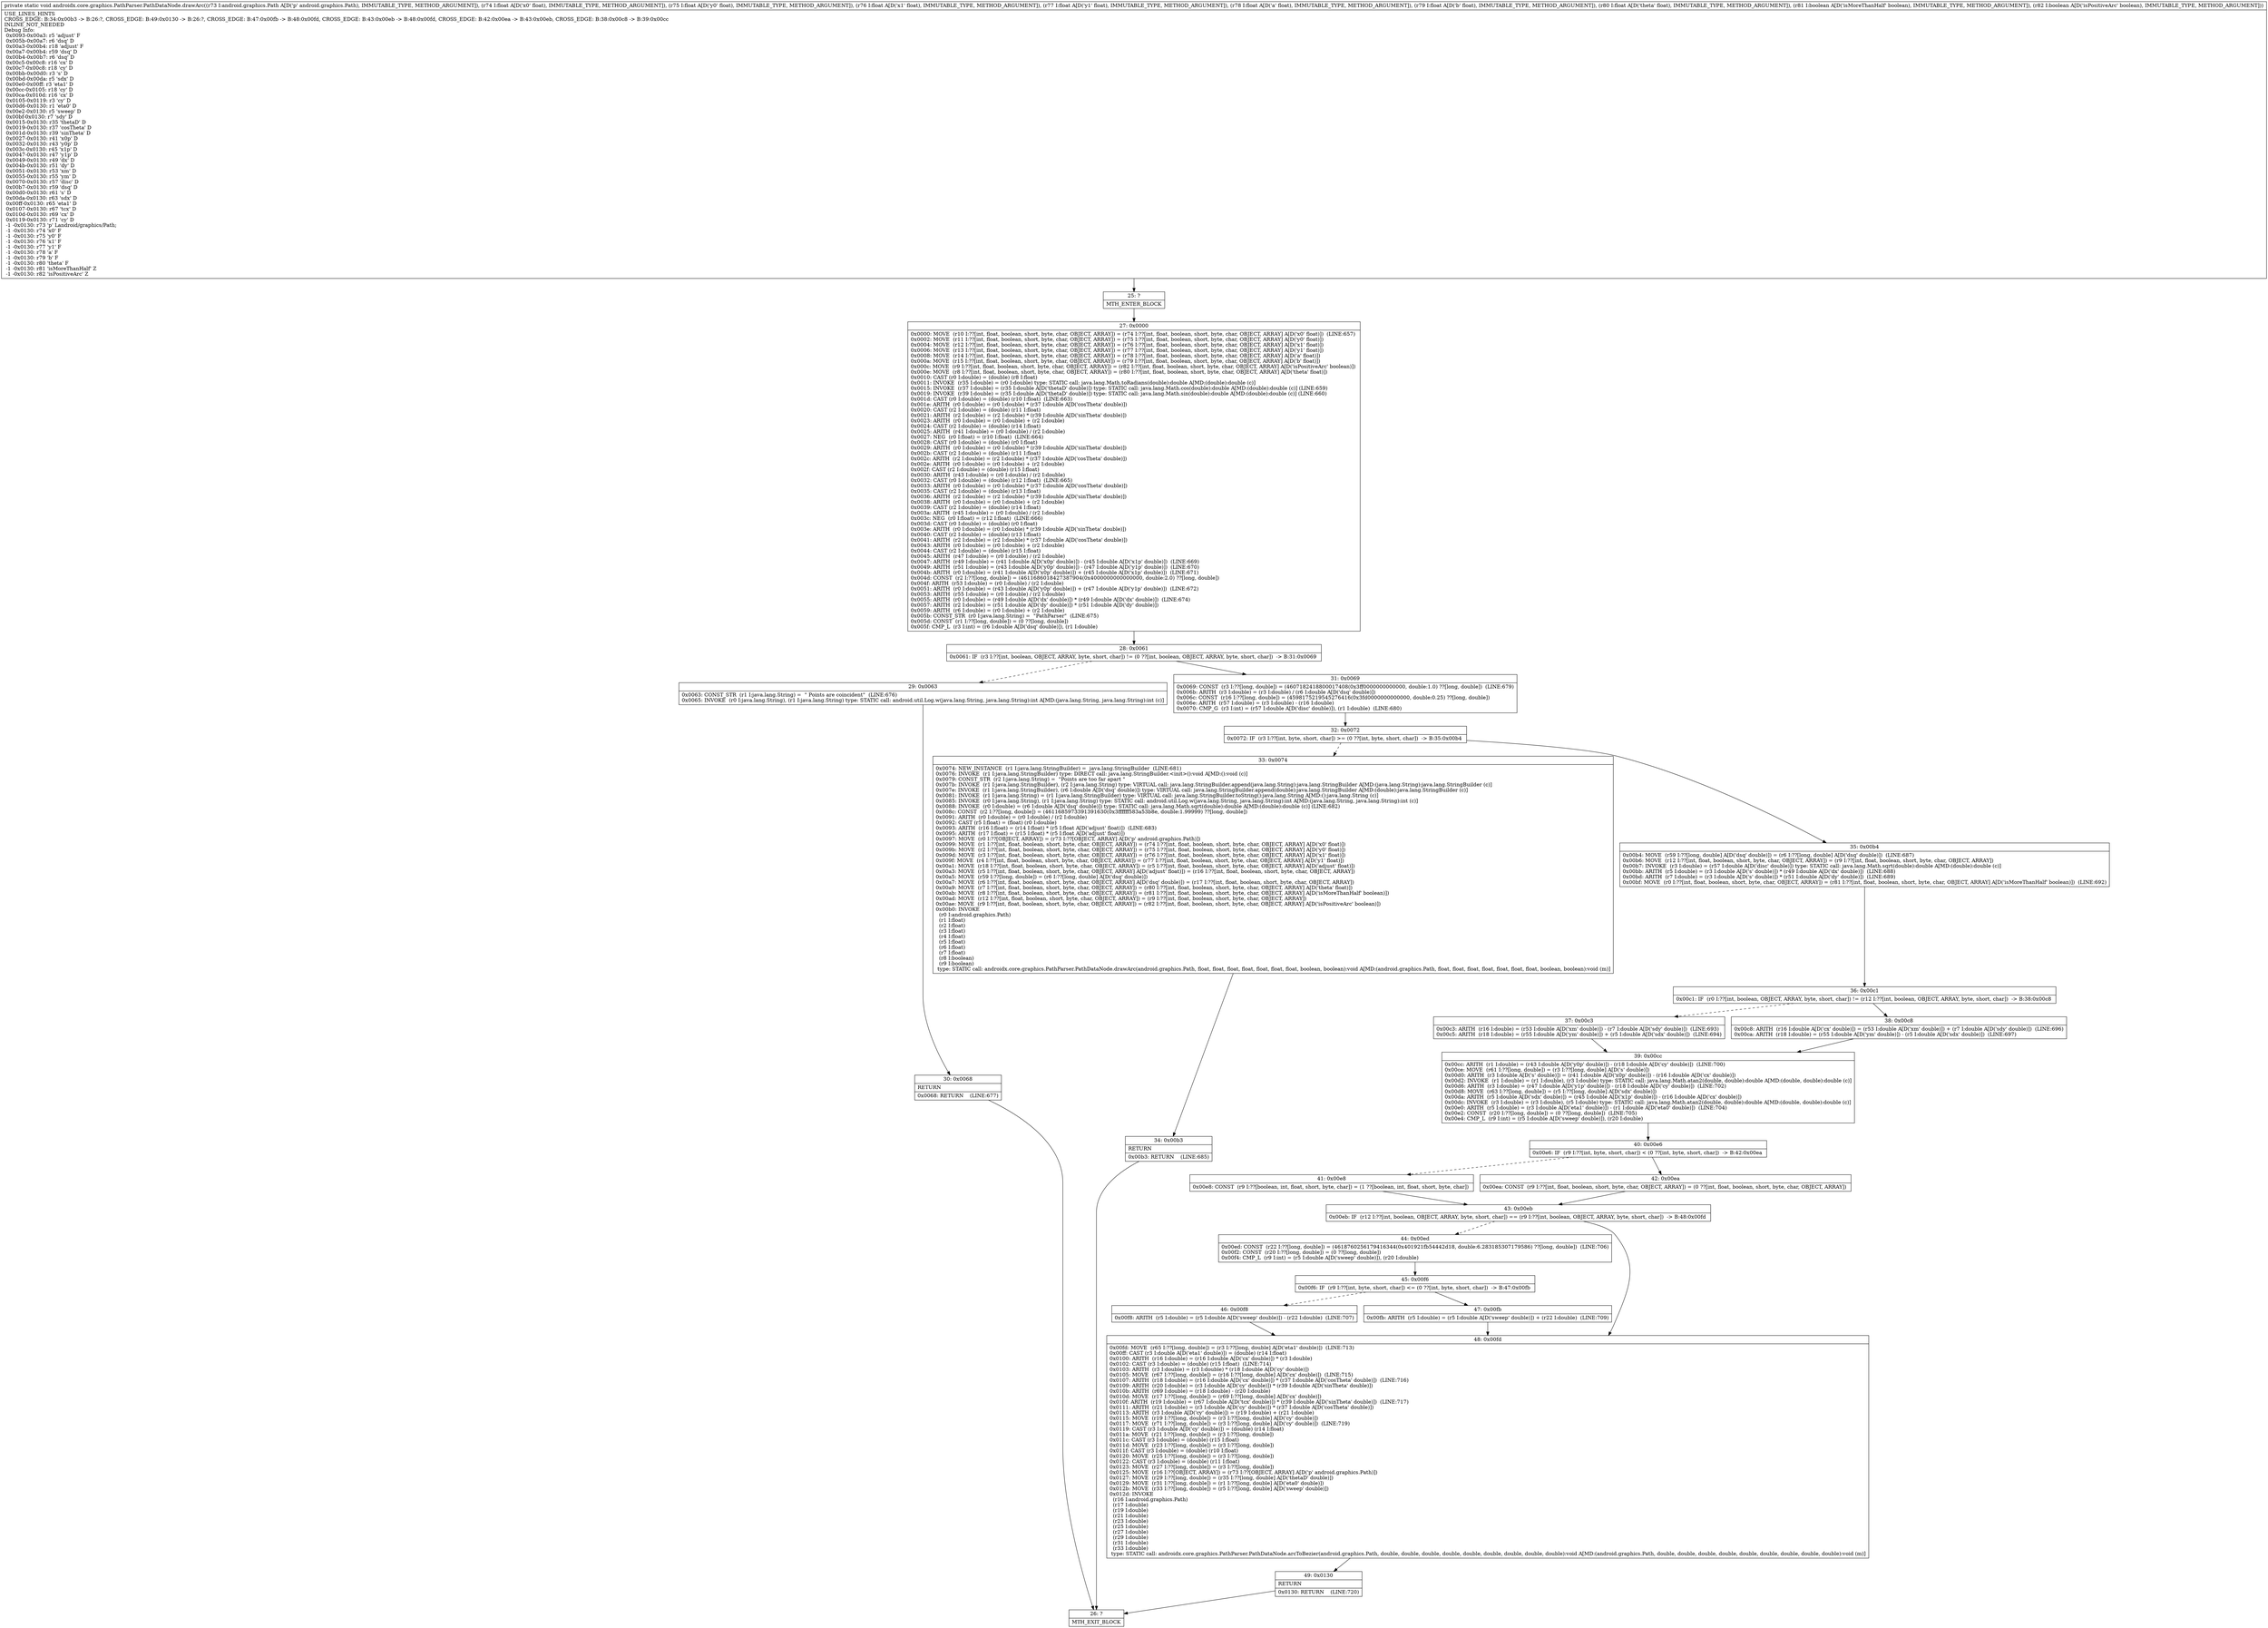 digraph "CFG forandroidx.core.graphics.PathParser.PathDataNode.drawArc(Landroid\/graphics\/Path;FFFFFFFZZ)V" {
Node_25 [shape=record,label="{25\:\ ?|MTH_ENTER_BLOCK\l}"];
Node_27 [shape=record,label="{27\:\ 0x0000|0x0000: MOVE  (r10 I:??[int, float, boolean, short, byte, char, OBJECT, ARRAY]) = (r74 I:??[int, float, boolean, short, byte, char, OBJECT, ARRAY] A[D('x0' float)])  (LINE:657)\l0x0002: MOVE  (r11 I:??[int, float, boolean, short, byte, char, OBJECT, ARRAY]) = (r75 I:??[int, float, boolean, short, byte, char, OBJECT, ARRAY] A[D('y0' float)]) \l0x0004: MOVE  (r12 I:??[int, float, boolean, short, byte, char, OBJECT, ARRAY]) = (r76 I:??[int, float, boolean, short, byte, char, OBJECT, ARRAY] A[D('x1' float)]) \l0x0006: MOVE  (r13 I:??[int, float, boolean, short, byte, char, OBJECT, ARRAY]) = (r77 I:??[int, float, boolean, short, byte, char, OBJECT, ARRAY] A[D('y1' float)]) \l0x0008: MOVE  (r14 I:??[int, float, boolean, short, byte, char, OBJECT, ARRAY]) = (r78 I:??[int, float, boolean, short, byte, char, OBJECT, ARRAY] A[D('a' float)]) \l0x000a: MOVE  (r15 I:??[int, float, boolean, short, byte, char, OBJECT, ARRAY]) = (r79 I:??[int, float, boolean, short, byte, char, OBJECT, ARRAY] A[D('b' float)]) \l0x000c: MOVE  (r9 I:??[int, float, boolean, short, byte, char, OBJECT, ARRAY]) = (r82 I:??[int, float, boolean, short, byte, char, OBJECT, ARRAY] A[D('isPositiveArc' boolean)]) \l0x000e: MOVE  (r8 I:??[int, float, boolean, short, byte, char, OBJECT, ARRAY]) = (r80 I:??[int, float, boolean, short, byte, char, OBJECT, ARRAY] A[D('theta' float)]) \l0x0010: CAST (r0 I:double) = (double) (r8 I:float) \l0x0011: INVOKE  (r35 I:double) = (r0 I:double) type: STATIC call: java.lang.Math.toRadians(double):double A[MD:(double):double (c)]\l0x0015: INVOKE  (r37 I:double) = (r35 I:double A[D('thetaD' double)]) type: STATIC call: java.lang.Math.cos(double):double A[MD:(double):double (c)] (LINE:659)\l0x0019: INVOKE  (r39 I:double) = (r35 I:double A[D('thetaD' double)]) type: STATIC call: java.lang.Math.sin(double):double A[MD:(double):double (c)] (LINE:660)\l0x001d: CAST (r0 I:double) = (double) (r10 I:float)  (LINE:663)\l0x001e: ARITH  (r0 I:double) = (r0 I:double) * (r37 I:double A[D('cosTheta' double)]) \l0x0020: CAST (r2 I:double) = (double) (r11 I:float) \l0x0021: ARITH  (r2 I:double) = (r2 I:double) * (r39 I:double A[D('sinTheta' double)]) \l0x0023: ARITH  (r0 I:double) = (r0 I:double) + (r2 I:double) \l0x0024: CAST (r2 I:double) = (double) (r14 I:float) \l0x0025: ARITH  (r41 I:double) = (r0 I:double) \/ (r2 I:double) \l0x0027: NEG  (r0 I:float) = (r10 I:float)  (LINE:664)\l0x0028: CAST (r0 I:double) = (double) (r0 I:float) \l0x0029: ARITH  (r0 I:double) = (r0 I:double) * (r39 I:double A[D('sinTheta' double)]) \l0x002b: CAST (r2 I:double) = (double) (r11 I:float) \l0x002c: ARITH  (r2 I:double) = (r2 I:double) * (r37 I:double A[D('cosTheta' double)]) \l0x002e: ARITH  (r0 I:double) = (r0 I:double) + (r2 I:double) \l0x002f: CAST (r2 I:double) = (double) (r15 I:float) \l0x0030: ARITH  (r43 I:double) = (r0 I:double) \/ (r2 I:double) \l0x0032: CAST (r0 I:double) = (double) (r12 I:float)  (LINE:665)\l0x0033: ARITH  (r0 I:double) = (r0 I:double) * (r37 I:double A[D('cosTheta' double)]) \l0x0035: CAST (r2 I:double) = (double) (r13 I:float) \l0x0036: ARITH  (r2 I:double) = (r2 I:double) * (r39 I:double A[D('sinTheta' double)]) \l0x0038: ARITH  (r0 I:double) = (r0 I:double) + (r2 I:double) \l0x0039: CAST (r2 I:double) = (double) (r14 I:float) \l0x003a: ARITH  (r45 I:double) = (r0 I:double) \/ (r2 I:double) \l0x003c: NEG  (r0 I:float) = (r12 I:float)  (LINE:666)\l0x003d: CAST (r0 I:double) = (double) (r0 I:float) \l0x003e: ARITH  (r0 I:double) = (r0 I:double) * (r39 I:double A[D('sinTheta' double)]) \l0x0040: CAST (r2 I:double) = (double) (r13 I:float) \l0x0041: ARITH  (r2 I:double) = (r2 I:double) * (r37 I:double A[D('cosTheta' double)]) \l0x0043: ARITH  (r0 I:double) = (r0 I:double) + (r2 I:double) \l0x0044: CAST (r2 I:double) = (double) (r15 I:float) \l0x0045: ARITH  (r47 I:double) = (r0 I:double) \/ (r2 I:double) \l0x0047: ARITH  (r49 I:double) = (r41 I:double A[D('x0p' double)]) \- (r45 I:double A[D('x1p' double)])  (LINE:669)\l0x0049: ARITH  (r51 I:double) = (r43 I:double A[D('y0p' double)]) \- (r47 I:double A[D('y1p' double)])  (LINE:670)\l0x004b: ARITH  (r0 I:double) = (r41 I:double A[D('x0p' double)]) + (r45 I:double A[D('x1p' double)])  (LINE:671)\l0x004d: CONST  (r2 I:??[long, double]) = (4611686018427387904(0x4000000000000000, double:2.0) ??[long, double]) \l0x004f: ARITH  (r53 I:double) = (r0 I:double) \/ (r2 I:double) \l0x0051: ARITH  (r0 I:double) = (r43 I:double A[D('y0p' double)]) + (r47 I:double A[D('y1p' double)])  (LINE:672)\l0x0053: ARITH  (r55 I:double) = (r0 I:double) \/ (r2 I:double) \l0x0055: ARITH  (r0 I:double) = (r49 I:double A[D('dx' double)]) * (r49 I:double A[D('dx' double)])  (LINE:674)\l0x0057: ARITH  (r2 I:double) = (r51 I:double A[D('dy' double)]) * (r51 I:double A[D('dy' double)]) \l0x0059: ARITH  (r6 I:double) = (r0 I:double) + (r2 I:double) \l0x005b: CONST_STR  (r0 I:java.lang.String) =  \"PathParser\"  (LINE:675)\l0x005d: CONST  (r1 I:??[long, double]) = (0 ??[long, double]) \l0x005f: CMP_L  (r3 I:int) = (r6 I:double A[D('dsq' double)]), (r1 I:double) \l}"];
Node_28 [shape=record,label="{28\:\ 0x0061|0x0061: IF  (r3 I:??[int, boolean, OBJECT, ARRAY, byte, short, char]) != (0 ??[int, boolean, OBJECT, ARRAY, byte, short, char])  \-\> B:31:0x0069 \l}"];
Node_29 [shape=record,label="{29\:\ 0x0063|0x0063: CONST_STR  (r1 I:java.lang.String) =  \" Points are coincident\"  (LINE:676)\l0x0065: INVOKE  (r0 I:java.lang.String), (r1 I:java.lang.String) type: STATIC call: android.util.Log.w(java.lang.String, java.lang.String):int A[MD:(java.lang.String, java.lang.String):int (c)]\l}"];
Node_30 [shape=record,label="{30\:\ 0x0068|RETURN\l|0x0068: RETURN    (LINE:677)\l}"];
Node_26 [shape=record,label="{26\:\ ?|MTH_EXIT_BLOCK\l}"];
Node_31 [shape=record,label="{31\:\ 0x0069|0x0069: CONST  (r3 I:??[long, double]) = (4607182418800017408(0x3ff0000000000000, double:1.0) ??[long, double])  (LINE:679)\l0x006b: ARITH  (r3 I:double) = (r3 I:double) \/ (r6 I:double A[D('dsq' double)]) \l0x006c: CONST  (r16 I:??[long, double]) = (4598175219545276416(0x3fd0000000000000, double:0.25) ??[long, double]) \l0x006e: ARITH  (r57 I:double) = (r3 I:double) \- (r16 I:double) \l0x0070: CMP_G  (r3 I:int) = (r57 I:double A[D('disc' double)]), (r1 I:double)  (LINE:680)\l}"];
Node_32 [shape=record,label="{32\:\ 0x0072|0x0072: IF  (r3 I:??[int, byte, short, char]) \>= (0 ??[int, byte, short, char])  \-\> B:35:0x00b4 \l}"];
Node_33 [shape=record,label="{33\:\ 0x0074|0x0074: NEW_INSTANCE  (r1 I:java.lang.StringBuilder) =  java.lang.StringBuilder  (LINE:681)\l0x0076: INVOKE  (r1 I:java.lang.StringBuilder) type: DIRECT call: java.lang.StringBuilder.\<init\>():void A[MD:():void (c)]\l0x0079: CONST_STR  (r2 I:java.lang.String) =  \"Points are too far apart \" \l0x007b: INVOKE  (r1 I:java.lang.StringBuilder), (r2 I:java.lang.String) type: VIRTUAL call: java.lang.StringBuilder.append(java.lang.String):java.lang.StringBuilder A[MD:(java.lang.String):java.lang.StringBuilder (c)]\l0x007e: INVOKE  (r1 I:java.lang.StringBuilder), (r6 I:double A[D('dsq' double)]) type: VIRTUAL call: java.lang.StringBuilder.append(double):java.lang.StringBuilder A[MD:(double):java.lang.StringBuilder (c)]\l0x0081: INVOKE  (r1 I:java.lang.String) = (r1 I:java.lang.StringBuilder) type: VIRTUAL call: java.lang.StringBuilder.toString():java.lang.String A[MD:():java.lang.String (c)]\l0x0085: INVOKE  (r0 I:java.lang.String), (r1 I:java.lang.String) type: STATIC call: android.util.Log.w(java.lang.String, java.lang.String):int A[MD:(java.lang.String, java.lang.String):int (c)]\l0x0088: INVOKE  (r0 I:double) = (r6 I:double A[D('dsq' double)]) type: STATIC call: java.lang.Math.sqrt(double):double A[MD:(double):double (c)] (LINE:682)\l0x008c: CONST  (r2 I:??[long, double]) = (4611685973391391630(0x3ffffff583a53b8e, double:1.99999) ??[long, double]) \l0x0091: ARITH  (r0 I:double) = (r0 I:double) \/ (r2 I:double) \l0x0092: CAST (r5 I:float) = (float) (r0 I:double) \l0x0093: ARITH  (r16 I:float) = (r14 I:float) * (r5 I:float A[D('adjust' float)])  (LINE:683)\l0x0095: ARITH  (r17 I:float) = (r15 I:float) * (r5 I:float A[D('adjust' float)]) \l0x0097: MOVE  (r0 I:??[OBJECT, ARRAY]) = (r73 I:??[OBJECT, ARRAY] A[D('p' android.graphics.Path)]) \l0x0099: MOVE  (r1 I:??[int, float, boolean, short, byte, char, OBJECT, ARRAY]) = (r74 I:??[int, float, boolean, short, byte, char, OBJECT, ARRAY] A[D('x0' float)]) \l0x009b: MOVE  (r2 I:??[int, float, boolean, short, byte, char, OBJECT, ARRAY]) = (r75 I:??[int, float, boolean, short, byte, char, OBJECT, ARRAY] A[D('y0' float)]) \l0x009d: MOVE  (r3 I:??[int, float, boolean, short, byte, char, OBJECT, ARRAY]) = (r76 I:??[int, float, boolean, short, byte, char, OBJECT, ARRAY] A[D('x1' float)]) \l0x009f: MOVE  (r4 I:??[int, float, boolean, short, byte, char, OBJECT, ARRAY]) = (r77 I:??[int, float, boolean, short, byte, char, OBJECT, ARRAY] A[D('y1' float)]) \l0x00a1: MOVE  (r18 I:??[int, float, boolean, short, byte, char, OBJECT, ARRAY]) = (r5 I:??[int, float, boolean, short, byte, char, OBJECT, ARRAY] A[D('adjust' float)]) \l0x00a3: MOVE  (r5 I:??[int, float, boolean, short, byte, char, OBJECT, ARRAY] A[D('adjust' float)]) = (r16 I:??[int, float, boolean, short, byte, char, OBJECT, ARRAY]) \l0x00a5: MOVE  (r59 I:??[long, double]) = (r6 I:??[long, double] A[D('dsq' double)]) \l0x00a7: MOVE  (r6 I:??[int, float, boolean, short, byte, char, OBJECT, ARRAY] A[D('dsq' double)]) = (r17 I:??[int, float, boolean, short, byte, char, OBJECT, ARRAY]) \l0x00a9: MOVE  (r7 I:??[int, float, boolean, short, byte, char, OBJECT, ARRAY]) = (r80 I:??[int, float, boolean, short, byte, char, OBJECT, ARRAY] A[D('theta' float)]) \l0x00ab: MOVE  (r8 I:??[int, float, boolean, short, byte, char, OBJECT, ARRAY]) = (r81 I:??[int, float, boolean, short, byte, char, OBJECT, ARRAY] A[D('isMoreThanHalf' boolean)]) \l0x00ad: MOVE  (r12 I:??[int, float, boolean, short, byte, char, OBJECT, ARRAY]) = (r9 I:??[int, float, boolean, short, byte, char, OBJECT, ARRAY]) \l0x00ae: MOVE  (r9 I:??[int, float, boolean, short, byte, char, OBJECT, ARRAY]) = (r82 I:??[int, float, boolean, short, byte, char, OBJECT, ARRAY] A[D('isPositiveArc' boolean)]) \l0x00b0: INVOKE  \l  (r0 I:android.graphics.Path)\l  (r1 I:float)\l  (r2 I:float)\l  (r3 I:float)\l  (r4 I:float)\l  (r5 I:float)\l  (r6 I:float)\l  (r7 I:float)\l  (r8 I:boolean)\l  (r9 I:boolean)\l type: STATIC call: androidx.core.graphics.PathParser.PathDataNode.drawArc(android.graphics.Path, float, float, float, float, float, float, float, boolean, boolean):void A[MD:(android.graphics.Path, float, float, float, float, float, float, float, boolean, boolean):void (m)]\l}"];
Node_34 [shape=record,label="{34\:\ 0x00b3|RETURN\l|0x00b3: RETURN    (LINE:685)\l}"];
Node_35 [shape=record,label="{35\:\ 0x00b4|0x00b4: MOVE  (r59 I:??[long, double] A[D('dsq' double)]) = (r6 I:??[long, double] A[D('dsq' double)])  (LINE:687)\l0x00b6: MOVE  (r12 I:??[int, float, boolean, short, byte, char, OBJECT, ARRAY]) = (r9 I:??[int, float, boolean, short, byte, char, OBJECT, ARRAY]) \l0x00b7: INVOKE  (r3 I:double) = (r57 I:double A[D('disc' double)]) type: STATIC call: java.lang.Math.sqrt(double):double A[MD:(double):double (c)]\l0x00bb: ARITH  (r5 I:double) = (r3 I:double A[D('s' double)]) * (r49 I:double A[D('dx' double)])  (LINE:688)\l0x00bd: ARITH  (r7 I:double) = (r3 I:double A[D('s' double)]) * (r51 I:double A[D('dy' double)])  (LINE:689)\l0x00bf: MOVE  (r0 I:??[int, float, boolean, short, byte, char, OBJECT, ARRAY]) = (r81 I:??[int, float, boolean, short, byte, char, OBJECT, ARRAY] A[D('isMoreThanHalf' boolean)])  (LINE:692)\l}"];
Node_36 [shape=record,label="{36\:\ 0x00c1|0x00c1: IF  (r0 I:??[int, boolean, OBJECT, ARRAY, byte, short, char]) != (r12 I:??[int, boolean, OBJECT, ARRAY, byte, short, char])  \-\> B:38:0x00c8 \l}"];
Node_37 [shape=record,label="{37\:\ 0x00c3|0x00c3: ARITH  (r16 I:double) = (r53 I:double A[D('xm' double)]) \- (r7 I:double A[D('sdy' double)])  (LINE:693)\l0x00c5: ARITH  (r18 I:double) = (r55 I:double A[D('ym' double)]) + (r5 I:double A[D('sdx' double)])  (LINE:694)\l}"];
Node_39 [shape=record,label="{39\:\ 0x00cc|0x00cc: ARITH  (r1 I:double) = (r43 I:double A[D('y0p' double)]) \- (r18 I:double A[D('cy' double)])  (LINE:700)\l0x00ce: MOVE  (r61 I:??[long, double]) = (r3 I:??[long, double] A[D('s' double)]) \l0x00d0: ARITH  (r3 I:double A[D('s' double)]) = (r41 I:double A[D('x0p' double)]) \- (r16 I:double A[D('cx' double)]) \l0x00d2: INVOKE  (r1 I:double) = (r1 I:double), (r3 I:double) type: STATIC call: java.lang.Math.atan2(double, double):double A[MD:(double, double):double (c)]\l0x00d6: ARITH  (r3 I:double) = (r47 I:double A[D('y1p' double)]) \- (r18 I:double A[D('cy' double)])  (LINE:702)\l0x00d8: MOVE  (r63 I:??[long, double]) = (r5 I:??[long, double] A[D('sdx' double)]) \l0x00da: ARITH  (r5 I:double A[D('sdx' double)]) = (r45 I:double A[D('x1p' double)]) \- (r16 I:double A[D('cx' double)]) \l0x00dc: INVOKE  (r3 I:double) = (r3 I:double), (r5 I:double) type: STATIC call: java.lang.Math.atan2(double, double):double A[MD:(double, double):double (c)]\l0x00e0: ARITH  (r5 I:double) = (r3 I:double A[D('eta1' double)]) \- (r1 I:double A[D('eta0' double)])  (LINE:704)\l0x00e2: CONST  (r20 I:??[long, double]) = (0 ??[long, double])  (LINE:705)\l0x00e4: CMP_L  (r9 I:int) = (r5 I:double A[D('sweep' double)]), (r20 I:double) \l}"];
Node_40 [shape=record,label="{40\:\ 0x00e6|0x00e6: IF  (r9 I:??[int, byte, short, char]) \< (0 ??[int, byte, short, char])  \-\> B:42:0x00ea \l}"];
Node_41 [shape=record,label="{41\:\ 0x00e8|0x00e8: CONST  (r9 I:??[boolean, int, float, short, byte, char]) = (1 ??[boolean, int, float, short, byte, char]) \l}"];
Node_43 [shape=record,label="{43\:\ 0x00eb|0x00eb: IF  (r12 I:??[int, boolean, OBJECT, ARRAY, byte, short, char]) == (r9 I:??[int, boolean, OBJECT, ARRAY, byte, short, char])  \-\> B:48:0x00fd \l}"];
Node_44 [shape=record,label="{44\:\ 0x00ed|0x00ed: CONST  (r22 I:??[long, double]) = (4618760256179416344(0x401921fb54442d18, double:6.283185307179586) ??[long, double])  (LINE:706)\l0x00f2: CONST  (r20 I:??[long, double]) = (0 ??[long, double]) \l0x00f4: CMP_L  (r9 I:int) = (r5 I:double A[D('sweep' double)]), (r20 I:double) \l}"];
Node_45 [shape=record,label="{45\:\ 0x00f6|0x00f6: IF  (r9 I:??[int, byte, short, char]) \<= (0 ??[int, byte, short, char])  \-\> B:47:0x00fb \l}"];
Node_46 [shape=record,label="{46\:\ 0x00f8|0x00f8: ARITH  (r5 I:double) = (r5 I:double A[D('sweep' double)]) \- (r22 I:double)  (LINE:707)\l}"];
Node_47 [shape=record,label="{47\:\ 0x00fb|0x00fb: ARITH  (r5 I:double) = (r5 I:double A[D('sweep' double)]) + (r22 I:double)  (LINE:709)\l}"];
Node_48 [shape=record,label="{48\:\ 0x00fd|0x00fd: MOVE  (r65 I:??[long, double]) = (r3 I:??[long, double] A[D('eta1' double)])  (LINE:713)\l0x00ff: CAST (r3 I:double A[D('eta1' double)]) = (double) (r14 I:float) \l0x0100: ARITH  (r16 I:double) = (r16 I:double A[D('cx' double)]) * (r3 I:double) \l0x0102: CAST (r3 I:double) = (double) (r15 I:float)  (LINE:714)\l0x0103: ARITH  (r3 I:double) = (r3 I:double) * (r18 I:double A[D('cy' double)]) \l0x0105: MOVE  (r67 I:??[long, double]) = (r16 I:??[long, double] A[D('cx' double)])  (LINE:715)\l0x0107: ARITH  (r18 I:double) = (r16 I:double A[D('cx' double)]) * (r37 I:double A[D('cosTheta' double)])  (LINE:716)\l0x0109: ARITH  (r20 I:double) = (r3 I:double A[D('cy' double)]) * (r39 I:double A[D('sinTheta' double)]) \l0x010b: ARITH  (r69 I:double) = (r18 I:double) \- (r20 I:double) \l0x010d: MOVE  (r17 I:??[long, double]) = (r69 I:??[long, double] A[D('cx' double)]) \l0x010f: ARITH  (r19 I:double) = (r67 I:double A[D('tcx' double)]) * (r39 I:double A[D('sinTheta' double)])  (LINE:717)\l0x0111: ARITH  (r21 I:double) = (r3 I:double A[D('cy' double)]) * (r37 I:double A[D('cosTheta' double)]) \l0x0113: ARITH  (r3 I:double A[D('cy' double)]) = (r19 I:double) + (r21 I:double) \l0x0115: MOVE  (r19 I:??[long, double]) = (r3 I:??[long, double] A[D('cy' double)]) \l0x0117: MOVE  (r71 I:??[long, double]) = (r3 I:??[long, double] A[D('cy' double)])  (LINE:719)\l0x0119: CAST (r3 I:double A[D('cy' double)]) = (double) (r14 I:float) \l0x011a: MOVE  (r21 I:??[long, double]) = (r3 I:??[long, double]) \l0x011c: CAST (r3 I:double) = (double) (r15 I:float) \l0x011d: MOVE  (r23 I:??[long, double]) = (r3 I:??[long, double]) \l0x011f: CAST (r3 I:double) = (double) (r10 I:float) \l0x0120: MOVE  (r25 I:??[long, double]) = (r3 I:??[long, double]) \l0x0122: CAST (r3 I:double) = (double) (r11 I:float) \l0x0123: MOVE  (r27 I:??[long, double]) = (r3 I:??[long, double]) \l0x0125: MOVE  (r16 I:??[OBJECT, ARRAY]) = (r73 I:??[OBJECT, ARRAY] A[D('p' android.graphics.Path)]) \l0x0127: MOVE  (r29 I:??[long, double]) = (r35 I:??[long, double] A[D('thetaD' double)]) \l0x0129: MOVE  (r31 I:??[long, double]) = (r1 I:??[long, double] A[D('eta0' double)]) \l0x012b: MOVE  (r33 I:??[long, double]) = (r5 I:??[long, double] A[D('sweep' double)]) \l0x012d: INVOKE  \l  (r16 I:android.graphics.Path)\l  (r17 I:double)\l  (r19 I:double)\l  (r21 I:double)\l  (r23 I:double)\l  (r25 I:double)\l  (r27 I:double)\l  (r29 I:double)\l  (r31 I:double)\l  (r33 I:double)\l type: STATIC call: androidx.core.graphics.PathParser.PathDataNode.arcToBezier(android.graphics.Path, double, double, double, double, double, double, double, double, double):void A[MD:(android.graphics.Path, double, double, double, double, double, double, double, double, double):void (m)]\l}"];
Node_49 [shape=record,label="{49\:\ 0x0130|RETURN\l|0x0130: RETURN    (LINE:720)\l}"];
Node_42 [shape=record,label="{42\:\ 0x00ea|0x00ea: CONST  (r9 I:??[int, float, boolean, short, byte, char, OBJECT, ARRAY]) = (0 ??[int, float, boolean, short, byte, char, OBJECT, ARRAY]) \l}"];
Node_38 [shape=record,label="{38\:\ 0x00c8|0x00c8: ARITH  (r16 I:double A[D('cx' double)]) = (r53 I:double A[D('xm' double)]) + (r7 I:double A[D('sdy' double)])  (LINE:696)\l0x00ca: ARITH  (r18 I:double) = (r55 I:double A[D('ym' double)]) \- (r5 I:double A[D('sdx' double)])  (LINE:697)\l}"];
MethodNode[shape=record,label="{private static void androidx.core.graphics.PathParser.PathDataNode.drawArc((r73 I:android.graphics.Path A[D('p' android.graphics.Path), IMMUTABLE_TYPE, METHOD_ARGUMENT]), (r74 I:float A[D('x0' float), IMMUTABLE_TYPE, METHOD_ARGUMENT]), (r75 I:float A[D('y0' float), IMMUTABLE_TYPE, METHOD_ARGUMENT]), (r76 I:float A[D('x1' float), IMMUTABLE_TYPE, METHOD_ARGUMENT]), (r77 I:float A[D('y1' float), IMMUTABLE_TYPE, METHOD_ARGUMENT]), (r78 I:float A[D('a' float), IMMUTABLE_TYPE, METHOD_ARGUMENT]), (r79 I:float A[D('b' float), IMMUTABLE_TYPE, METHOD_ARGUMENT]), (r80 I:float A[D('theta' float), IMMUTABLE_TYPE, METHOD_ARGUMENT]), (r81 I:boolean A[D('isMoreThanHalf' boolean), IMMUTABLE_TYPE, METHOD_ARGUMENT]), (r82 I:boolean A[D('isPositiveArc' boolean), IMMUTABLE_TYPE, METHOD_ARGUMENT]))  | USE_LINES_HINTS\lCROSS_EDGE: B:34:0x00b3 \-\> B:26:?, CROSS_EDGE: B:49:0x0130 \-\> B:26:?, CROSS_EDGE: B:47:0x00fb \-\> B:48:0x00fd, CROSS_EDGE: B:43:0x00eb \-\> B:48:0x00fd, CROSS_EDGE: B:42:0x00ea \-\> B:43:0x00eb, CROSS_EDGE: B:38:0x00c8 \-\> B:39:0x00cc\lINLINE_NOT_NEEDED\lDebug Info:\l  0x0093\-0x00a3: r5 'adjust' F\l  0x005b\-0x00a7: r6 'dsq' D\l  0x00a3\-0x00b4: r18 'adjust' F\l  0x00a7\-0x00b4: r59 'dsq' D\l  0x00b4\-0x00b7: r6 'dsq' D\l  0x00c5\-0x00c8: r16 'cx' D\l  0x00c7\-0x00c8: r18 'cy' D\l  0x00bb\-0x00d0: r3 's' D\l  0x00bd\-0x00da: r5 'sdx' D\l  0x00e0\-0x00ff: r3 'eta1' D\l  0x00cc\-0x0105: r18 'cy' D\l  0x00ca\-0x010d: r16 'cx' D\l  0x0105\-0x0119: r3 'cy' D\l  0x00d6\-0x0130: r1 'eta0' D\l  0x00e2\-0x0130: r5 'sweep' D\l  0x00bf\-0x0130: r7 'sdy' D\l  0x0015\-0x0130: r35 'thetaD' D\l  0x0019\-0x0130: r37 'cosTheta' D\l  0x001d\-0x0130: r39 'sinTheta' D\l  0x0027\-0x0130: r41 'x0p' D\l  0x0032\-0x0130: r43 'y0p' D\l  0x003c\-0x0130: r45 'x1p' D\l  0x0047\-0x0130: r47 'y1p' D\l  0x0049\-0x0130: r49 'dx' D\l  0x004b\-0x0130: r51 'dy' D\l  0x0051\-0x0130: r53 'xm' D\l  0x0055\-0x0130: r55 'ym' D\l  0x0070\-0x0130: r57 'disc' D\l  0x00b7\-0x0130: r59 'dsq' D\l  0x00d0\-0x0130: r61 's' D\l  0x00da\-0x0130: r63 'sdx' D\l  0x00ff\-0x0130: r65 'eta1' D\l  0x0107\-0x0130: r67 'tcx' D\l  0x010d\-0x0130: r69 'cx' D\l  0x0119\-0x0130: r71 'cy' D\l  \-1 \-0x0130: r73 'p' Landroid\/graphics\/Path;\l  \-1 \-0x0130: r74 'x0' F\l  \-1 \-0x0130: r75 'y0' F\l  \-1 \-0x0130: r76 'x1' F\l  \-1 \-0x0130: r77 'y1' F\l  \-1 \-0x0130: r78 'a' F\l  \-1 \-0x0130: r79 'b' F\l  \-1 \-0x0130: r80 'theta' F\l  \-1 \-0x0130: r81 'isMoreThanHalf' Z\l  \-1 \-0x0130: r82 'isPositiveArc' Z\l}"];
MethodNode -> Node_25;Node_25 -> Node_27;
Node_27 -> Node_28;
Node_28 -> Node_29[style=dashed];
Node_28 -> Node_31;
Node_29 -> Node_30;
Node_30 -> Node_26;
Node_31 -> Node_32;
Node_32 -> Node_33[style=dashed];
Node_32 -> Node_35;
Node_33 -> Node_34;
Node_34 -> Node_26;
Node_35 -> Node_36;
Node_36 -> Node_37[style=dashed];
Node_36 -> Node_38;
Node_37 -> Node_39;
Node_39 -> Node_40;
Node_40 -> Node_41[style=dashed];
Node_40 -> Node_42;
Node_41 -> Node_43;
Node_43 -> Node_44[style=dashed];
Node_43 -> Node_48;
Node_44 -> Node_45;
Node_45 -> Node_46[style=dashed];
Node_45 -> Node_47;
Node_46 -> Node_48;
Node_47 -> Node_48;
Node_48 -> Node_49;
Node_49 -> Node_26;
Node_42 -> Node_43;
Node_38 -> Node_39;
}

